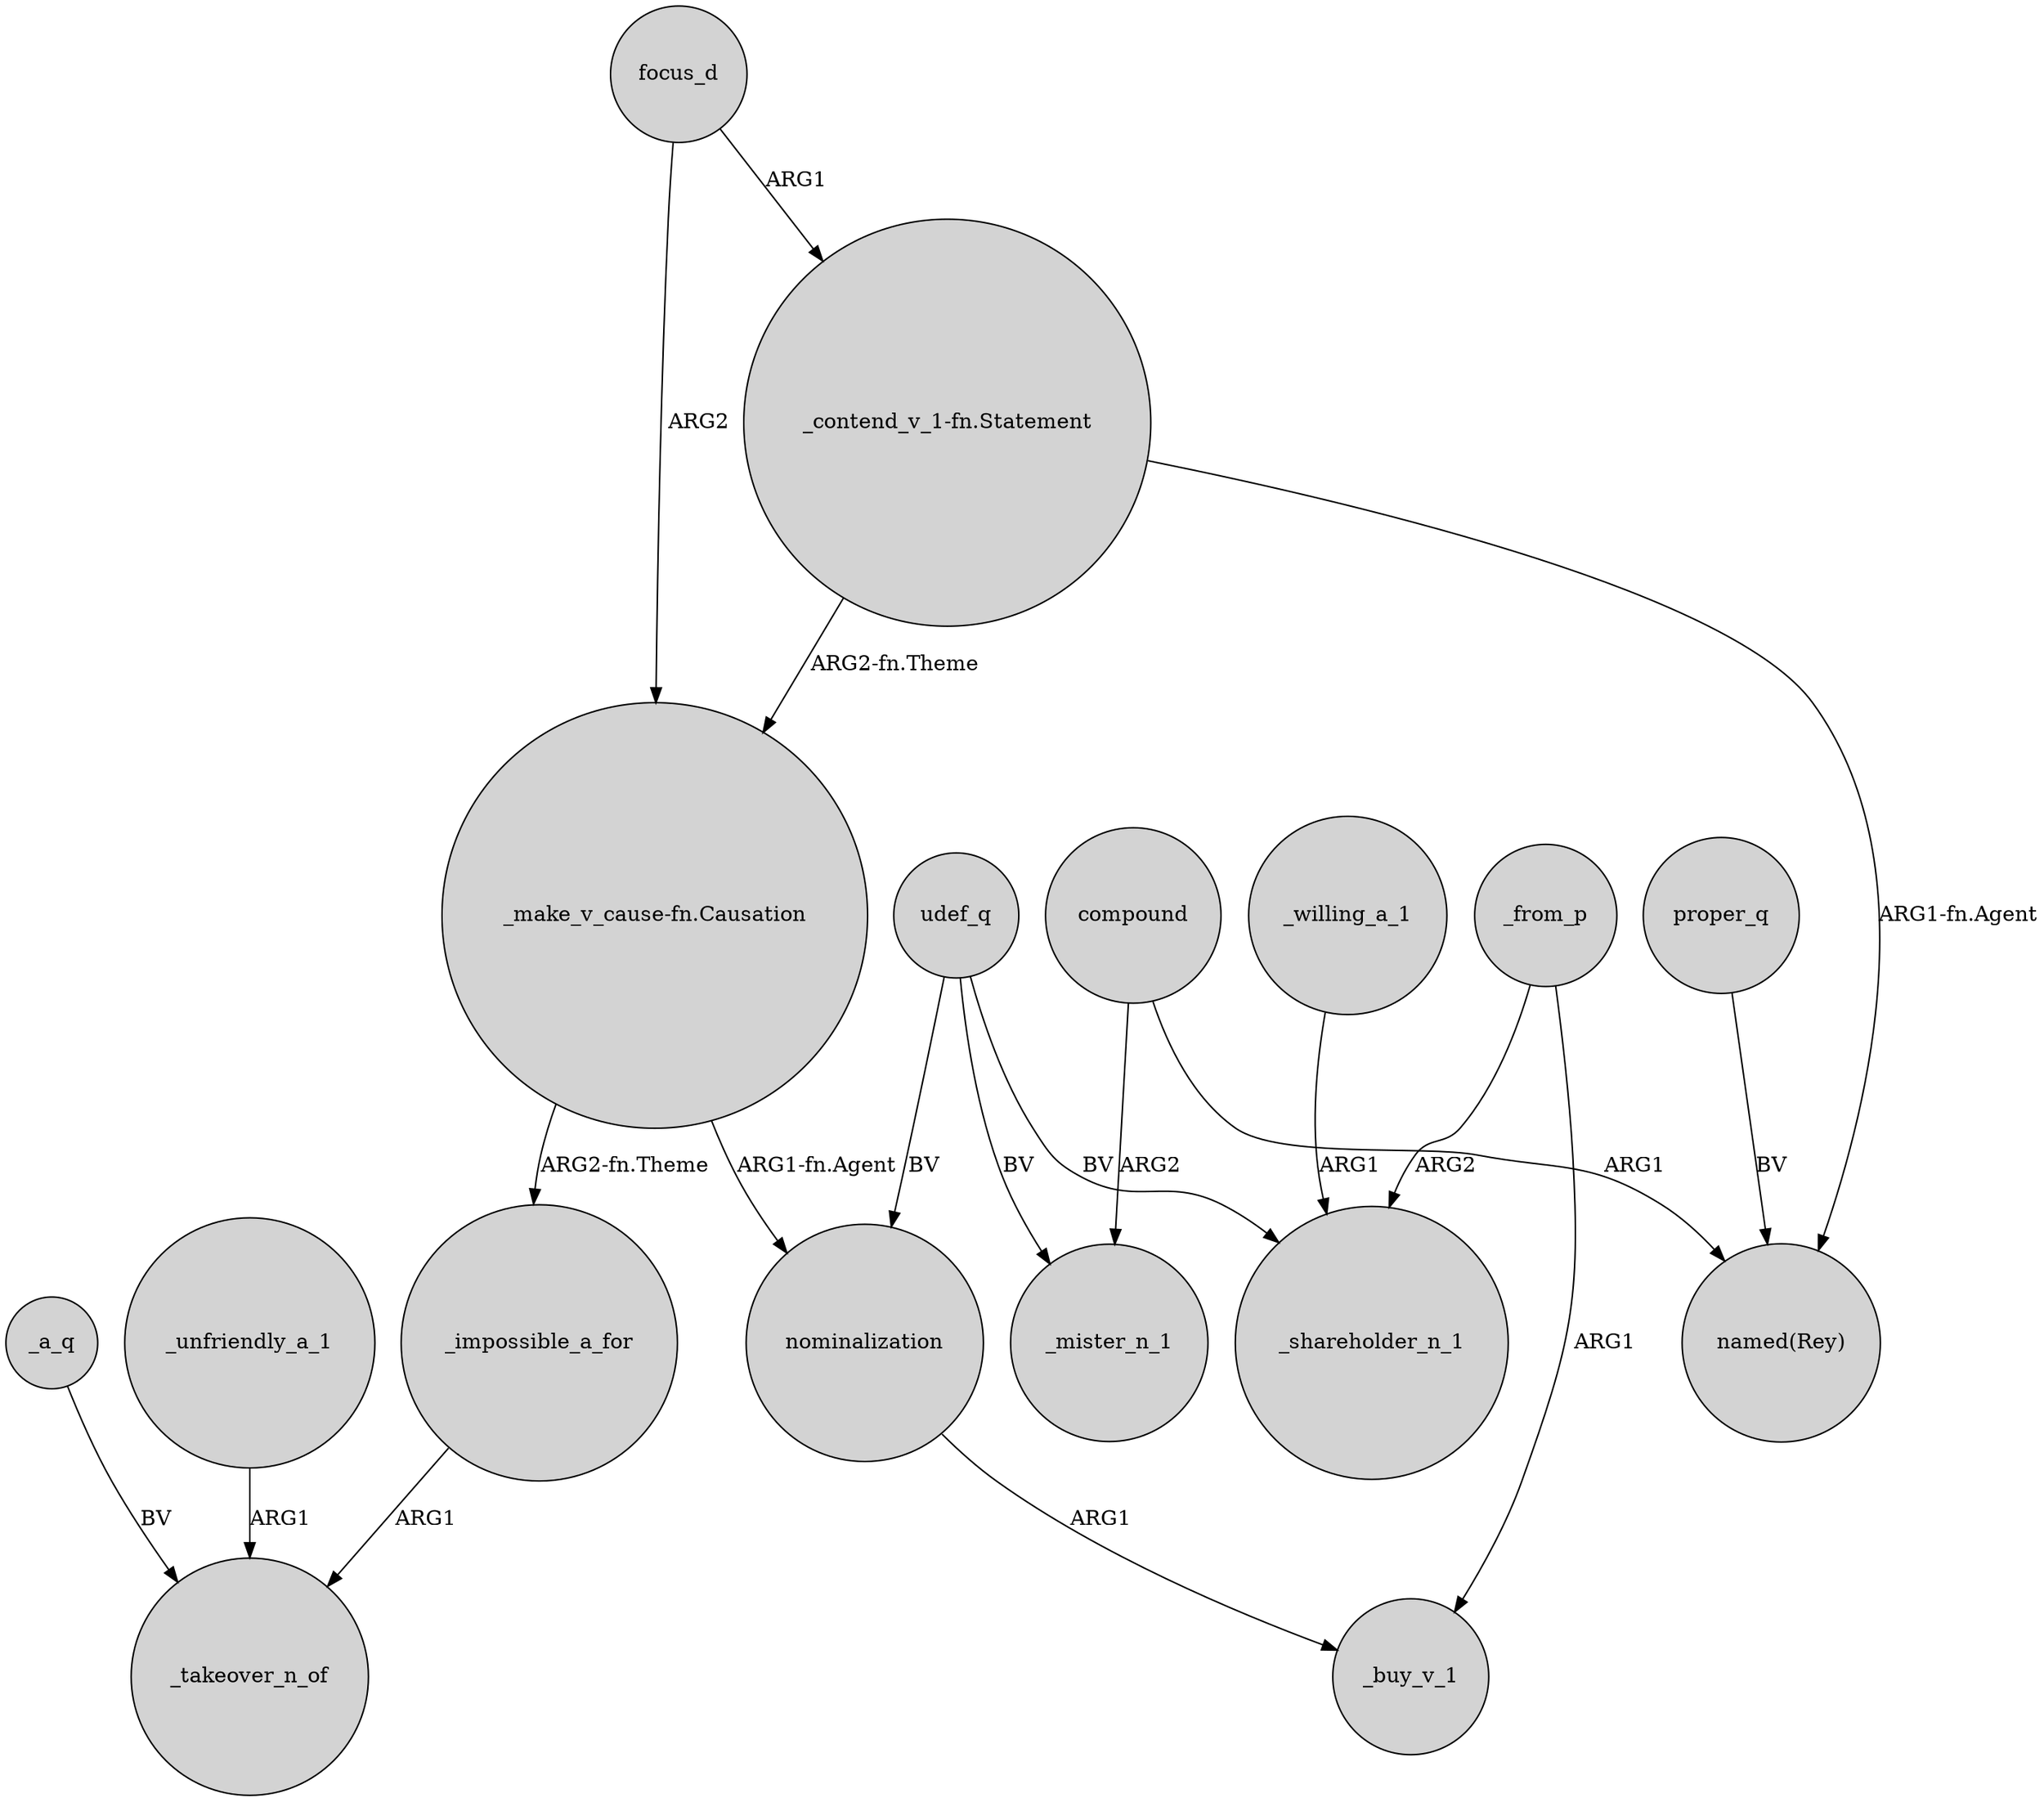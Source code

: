 digraph {
	node [shape=circle style=filled]
	_a_q -> _takeover_n_of [label=BV]
	focus_d -> "_contend_v_1-fn.Statement" [label=ARG1]
	compound -> _mister_n_1 [label=ARG2]
	udef_q -> _mister_n_1 [label=BV]
	_unfriendly_a_1 -> _takeover_n_of [label=ARG1]
	"_make_v_cause-fn.Causation" -> nominalization [label="ARG1-fn.Agent"]
	nominalization -> _buy_v_1 [label=ARG1]
	udef_q -> _shareholder_n_1 [label=BV]
	compound -> "named(Rey)" [label=ARG1]
	"_contend_v_1-fn.Statement" -> "named(Rey)" [label="ARG1-fn.Agent"]
	focus_d -> "_make_v_cause-fn.Causation" [label=ARG2]
	"_make_v_cause-fn.Causation" -> _impossible_a_for [label="ARG2-fn.Theme"]
	_willing_a_1 -> _shareholder_n_1 [label=ARG1]
	_from_p -> _shareholder_n_1 [label=ARG2]
	"_contend_v_1-fn.Statement" -> "_make_v_cause-fn.Causation" [label="ARG2-fn.Theme"]
	udef_q -> nominalization [label=BV]
	_from_p -> _buy_v_1 [label=ARG1]
	_impossible_a_for -> _takeover_n_of [label=ARG1]
	proper_q -> "named(Rey)" [label=BV]
}
